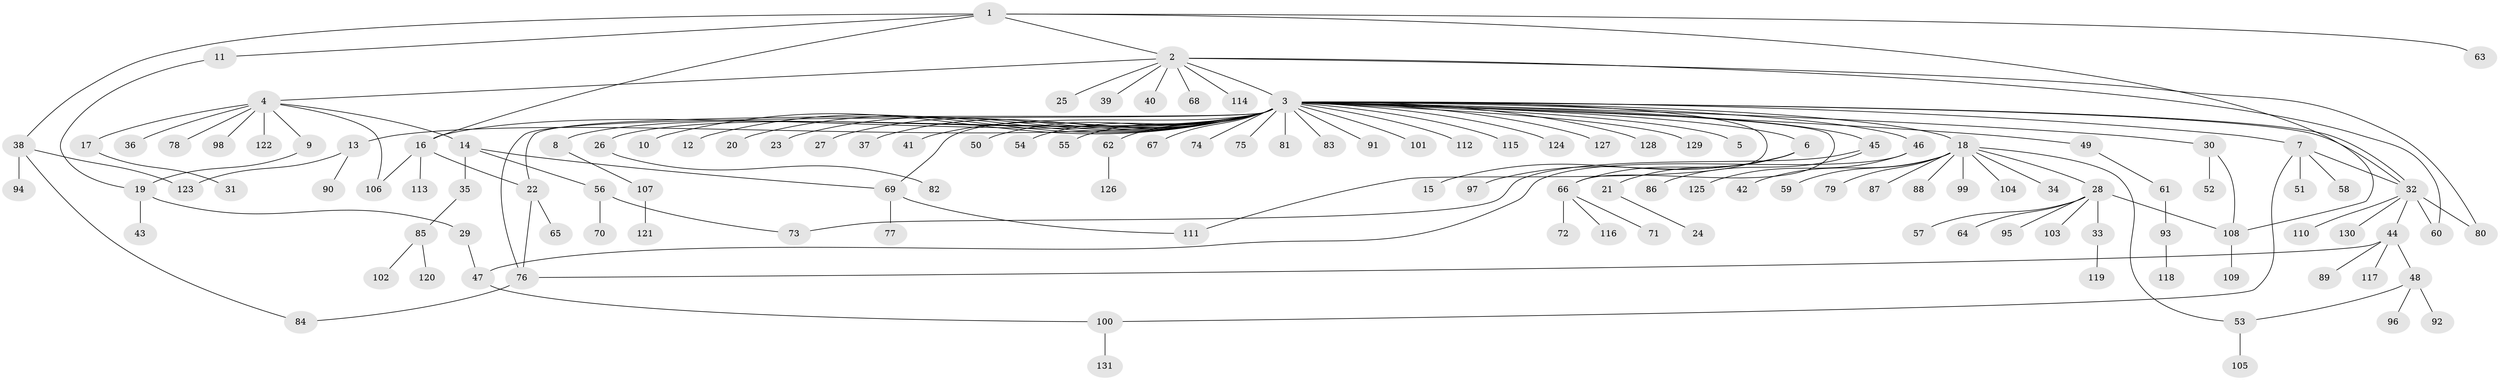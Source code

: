 // Generated by graph-tools (version 1.1) at 2025/01/03/09/25 03:01:41]
// undirected, 131 vertices, 151 edges
graph export_dot {
graph [start="1"]
  node [color=gray90,style=filled];
  1;
  2;
  3;
  4;
  5;
  6;
  7;
  8;
  9;
  10;
  11;
  12;
  13;
  14;
  15;
  16;
  17;
  18;
  19;
  20;
  21;
  22;
  23;
  24;
  25;
  26;
  27;
  28;
  29;
  30;
  31;
  32;
  33;
  34;
  35;
  36;
  37;
  38;
  39;
  40;
  41;
  42;
  43;
  44;
  45;
  46;
  47;
  48;
  49;
  50;
  51;
  52;
  53;
  54;
  55;
  56;
  57;
  58;
  59;
  60;
  61;
  62;
  63;
  64;
  65;
  66;
  67;
  68;
  69;
  70;
  71;
  72;
  73;
  74;
  75;
  76;
  77;
  78;
  79;
  80;
  81;
  82;
  83;
  84;
  85;
  86;
  87;
  88;
  89;
  90;
  91;
  92;
  93;
  94;
  95;
  96;
  97;
  98;
  99;
  100;
  101;
  102;
  103;
  104;
  105;
  106;
  107;
  108;
  109;
  110;
  111;
  112;
  113;
  114;
  115;
  116;
  117;
  118;
  119;
  120;
  121;
  122;
  123;
  124;
  125;
  126;
  127;
  128;
  129;
  130;
  131;
  1 -- 2;
  1 -- 11;
  1 -- 16;
  1 -- 38;
  1 -- 63;
  1 -- 108;
  2 -- 3;
  2 -- 4;
  2 -- 25;
  2 -- 39;
  2 -- 40;
  2 -- 60;
  2 -- 68;
  2 -- 80;
  2 -- 114;
  3 -- 5;
  3 -- 6;
  3 -- 7;
  3 -- 8;
  3 -- 10;
  3 -- 12;
  3 -- 13;
  3 -- 16;
  3 -- 18;
  3 -- 20;
  3 -- 22;
  3 -- 23;
  3 -- 26;
  3 -- 27;
  3 -- 30;
  3 -- 32;
  3 -- 32;
  3 -- 37;
  3 -- 41;
  3 -- 45;
  3 -- 46;
  3 -- 49;
  3 -- 50;
  3 -- 54;
  3 -- 55;
  3 -- 62;
  3 -- 66;
  3 -- 67;
  3 -- 69;
  3 -- 74;
  3 -- 75;
  3 -- 76;
  3 -- 81;
  3 -- 83;
  3 -- 91;
  3 -- 101;
  3 -- 111;
  3 -- 112;
  3 -- 115;
  3 -- 124;
  3 -- 127;
  3 -- 128;
  3 -- 129;
  4 -- 9;
  4 -- 14;
  4 -- 17;
  4 -- 36;
  4 -- 78;
  4 -- 98;
  4 -- 106;
  4 -- 122;
  6 -- 15;
  6 -- 21;
  6 -- 66;
  6 -- 97;
  7 -- 32;
  7 -- 51;
  7 -- 58;
  7 -- 100;
  8 -- 107;
  9 -- 19;
  11 -- 19;
  13 -- 90;
  13 -- 123;
  14 -- 35;
  14 -- 56;
  14 -- 69;
  16 -- 22;
  16 -- 106;
  16 -- 113;
  17 -- 31;
  18 -- 28;
  18 -- 34;
  18 -- 42;
  18 -- 53;
  18 -- 59;
  18 -- 79;
  18 -- 87;
  18 -- 88;
  18 -- 99;
  18 -- 104;
  19 -- 29;
  19 -- 43;
  21 -- 24;
  22 -- 65;
  22 -- 76;
  26 -- 82;
  28 -- 33;
  28 -- 57;
  28 -- 64;
  28 -- 95;
  28 -- 103;
  28 -- 108;
  29 -- 47;
  30 -- 52;
  30 -- 108;
  32 -- 44;
  32 -- 60;
  32 -- 80;
  32 -- 110;
  32 -- 130;
  33 -- 119;
  35 -- 85;
  38 -- 84;
  38 -- 94;
  38 -- 123;
  44 -- 48;
  44 -- 76;
  44 -- 89;
  44 -- 117;
  45 -- 73;
  45 -- 86;
  46 -- 47;
  46 -- 125;
  47 -- 100;
  48 -- 53;
  48 -- 92;
  48 -- 96;
  49 -- 61;
  53 -- 105;
  56 -- 70;
  56 -- 73;
  61 -- 93;
  62 -- 126;
  66 -- 71;
  66 -- 72;
  66 -- 116;
  69 -- 77;
  69 -- 111;
  76 -- 84;
  85 -- 102;
  85 -- 120;
  93 -- 118;
  100 -- 131;
  107 -- 121;
  108 -- 109;
}
